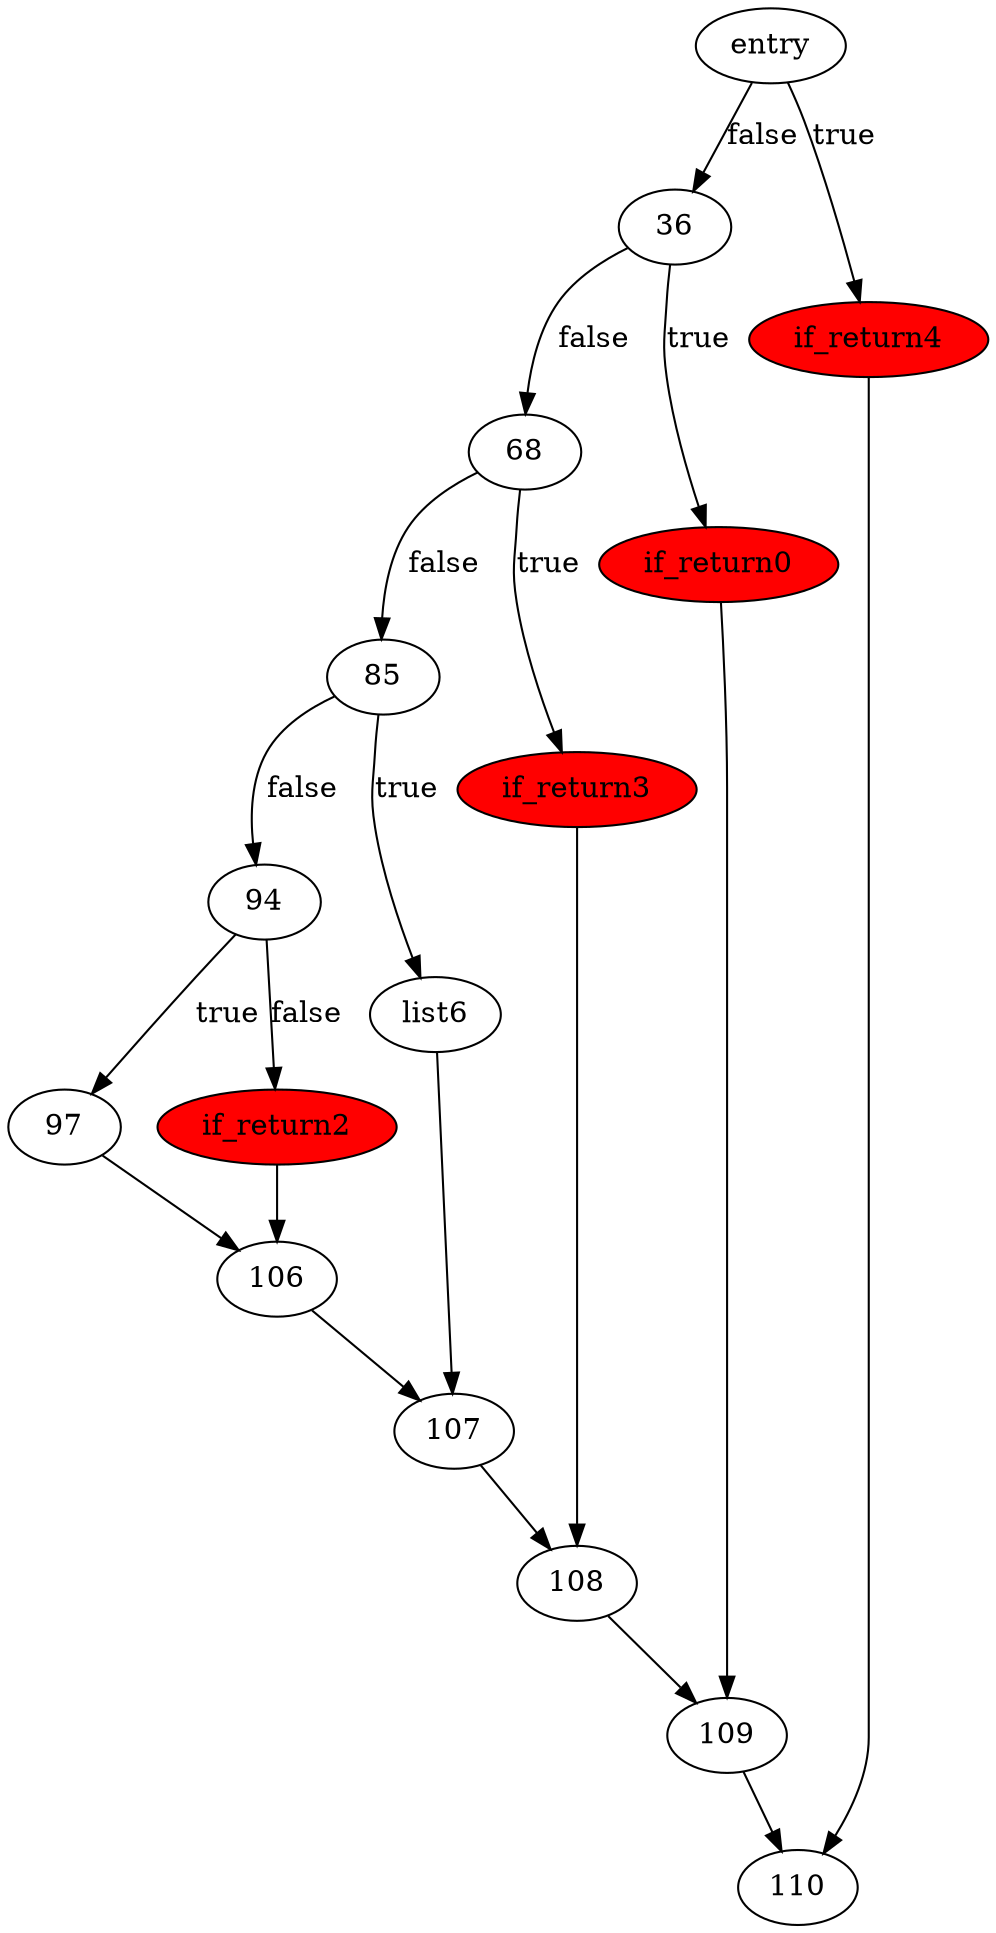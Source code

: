 digraph stmt {
	node [style="filled" fillcolor="white"]

	0->36 [label="false"];
	36->68 [label="false"];
	68->85 [label="false"];
	85->94 [label="false"];
	94->97 [label="true"];
	97->106;
	106->107;
	107->108;
	108->109;
	109->110;
	85->list6 [label="true"];
	list6->107;
	94->if_return2 [label="false"];
	if_return2->106;
	68->if_return3 [label="true"];
	if_return3->108;
	0->if_return4 [label="true"];
	if_return4->110;
	36->if_return0 [label="true"];
	if_return0->109;
	0 [label="entry"];
	106;
	107;
	108;
	109;
	110;
	36;
	68;
	85;
	94;
	97;
	if_return0 [fillcolor="red"];
	if_return2 [fillcolor="red"];
	if_return3 [fillcolor="red"];
	if_return4 [fillcolor="red"];
	list6;
}
